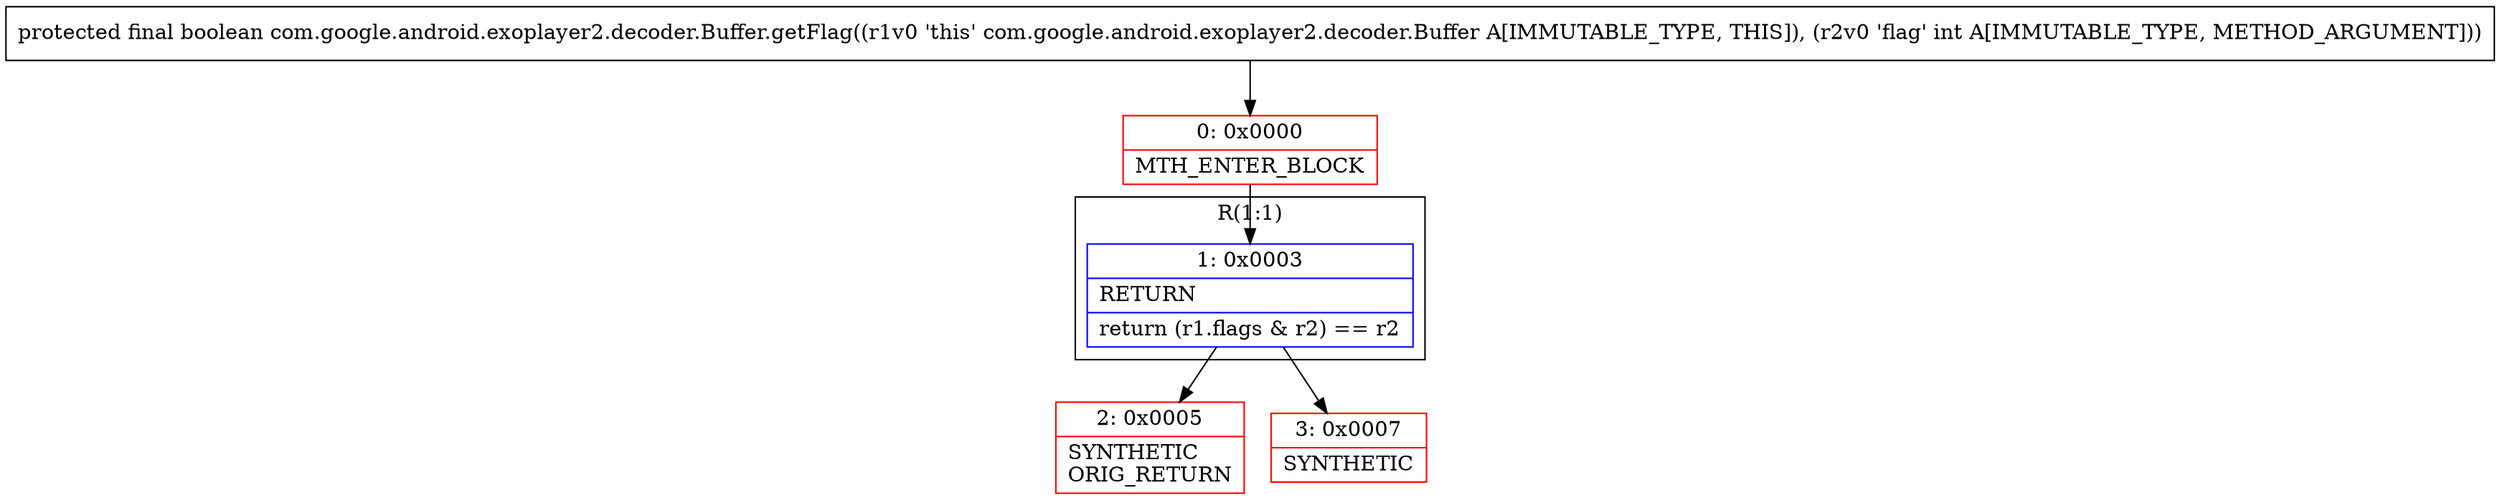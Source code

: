 digraph "CFG forcom.google.android.exoplayer2.decoder.Buffer.getFlag(I)Z" {
subgraph cluster_Region_635131755 {
label = "R(1:1)";
node [shape=record,color=blue];
Node_1 [shape=record,label="{1\:\ 0x0003|RETURN\l|return (r1.flags & r2) == r2\l}"];
}
Node_0 [shape=record,color=red,label="{0\:\ 0x0000|MTH_ENTER_BLOCK\l}"];
Node_2 [shape=record,color=red,label="{2\:\ 0x0005|SYNTHETIC\lORIG_RETURN\l}"];
Node_3 [shape=record,color=red,label="{3\:\ 0x0007|SYNTHETIC\l}"];
MethodNode[shape=record,label="{protected final boolean com.google.android.exoplayer2.decoder.Buffer.getFlag((r1v0 'this' com.google.android.exoplayer2.decoder.Buffer A[IMMUTABLE_TYPE, THIS]), (r2v0 'flag' int A[IMMUTABLE_TYPE, METHOD_ARGUMENT])) }"];
MethodNode -> Node_0;
Node_1 -> Node_2;
Node_1 -> Node_3;
Node_0 -> Node_1;
}

